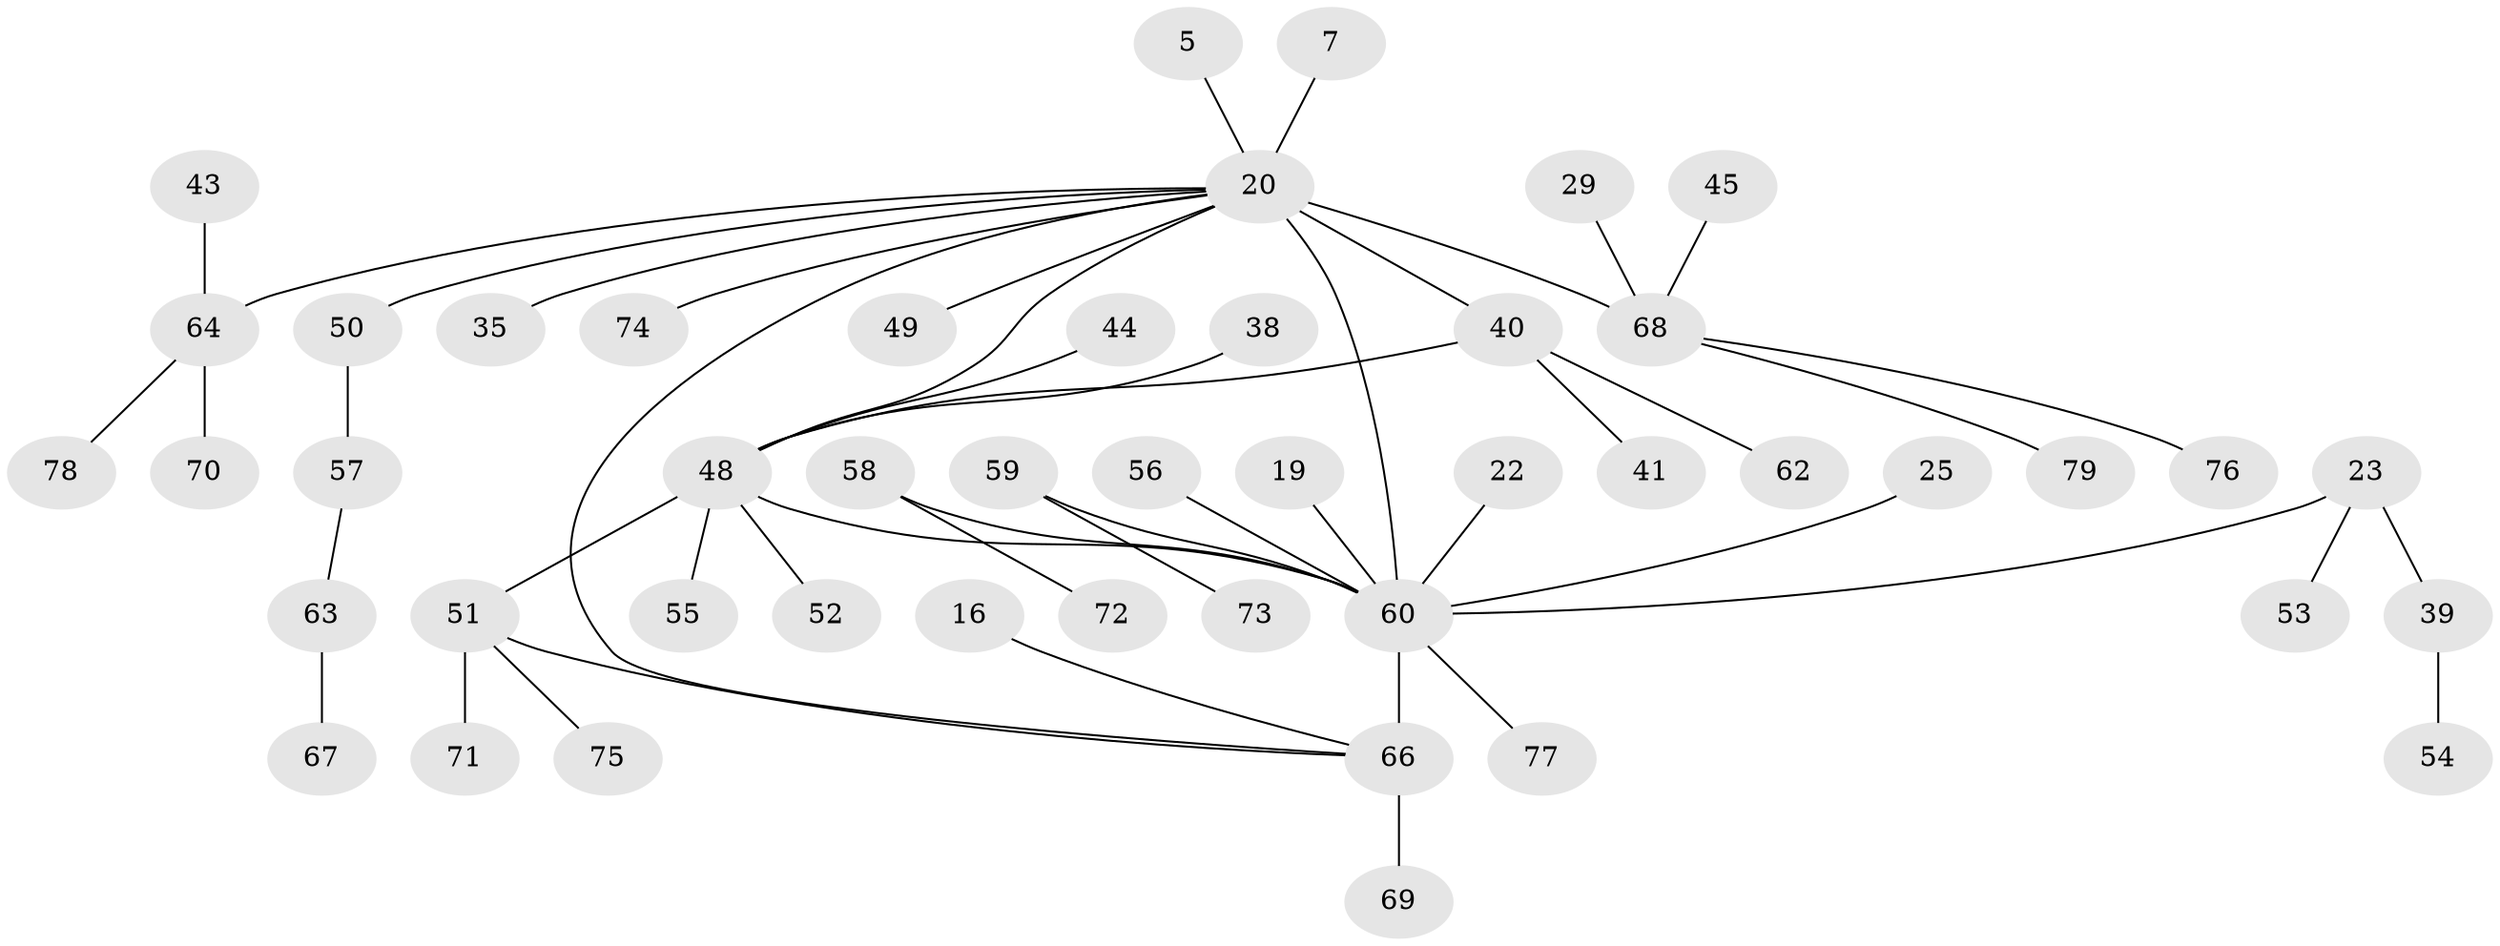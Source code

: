// original degree distribution, {19: 0.012658227848101266, 2: 0.24050632911392406, 11: 0.02531645569620253, 4: 0.13924050632911392, 1: 0.4430379746835443, 3: 0.10126582278481013, 5: 0.012658227848101266, 7: 0.012658227848101266, 6: 0.012658227848101266}
// Generated by graph-tools (version 1.1) at 2025/50/03/04/25 21:50:50]
// undirected, 47 vertices, 50 edges
graph export_dot {
graph [start="1"]
  node [color=gray90,style=filled];
  5;
  7;
  16;
  19;
  20 [super="+11+1"];
  22;
  23;
  25;
  29;
  35 [super="+8"];
  38;
  39;
  40 [super="+15"];
  41;
  43;
  44 [super="+33"];
  45;
  48 [super="+17+10+31"];
  49 [super="+34"];
  50;
  51 [super="+32"];
  52;
  53;
  54;
  55 [super="+18"];
  56;
  57;
  58;
  59 [super="+12+46+47+36"];
  60 [super="+14+9"];
  62;
  63;
  64 [super="+27+28"];
  66 [super="+65+61+42"];
  67;
  68 [super="+24+21"];
  69;
  70;
  71;
  72;
  73;
  74 [super="+2"];
  75;
  76;
  77;
  78;
  79;
  5 -- 20;
  7 -- 20;
  16 -- 66;
  19 -- 60;
  20 -- 68 [weight=3];
  20 -- 48 [weight=2];
  20 -- 49 [weight=2];
  20 -- 50;
  20 -- 60 [weight=5];
  20 -- 66;
  20 -- 74;
  20 -- 35;
  20 -- 40;
  20 -- 64;
  22 -- 60;
  23 -- 39;
  23 -- 53;
  23 -- 60 [weight=2];
  25 -- 60;
  29 -- 68;
  38 -- 48;
  39 -- 54;
  40 -- 48;
  40 -- 41;
  40 -- 62;
  43 -- 64;
  44 -- 48;
  45 -- 68;
  48 -- 51 [weight=2];
  48 -- 52;
  48 -- 60 [weight=3];
  48 -- 55;
  50 -- 57;
  51 -- 71 [weight=2];
  51 -- 75;
  51 -- 66;
  56 -- 60;
  57 -- 63;
  58 -- 72;
  58 -- 60;
  59 -- 60;
  59 -- 73;
  60 -- 66 [weight=5];
  60 -- 77;
  63 -- 67;
  64 -- 70;
  64 -- 78;
  66 -- 69;
  68 -- 76;
  68 -- 79;
}
